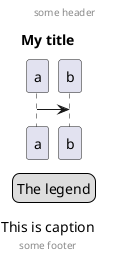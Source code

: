 @startuml
header some header
footer some footer
title My title
caption This is caption
legend
The legend
end legend
a->b
@enduml
